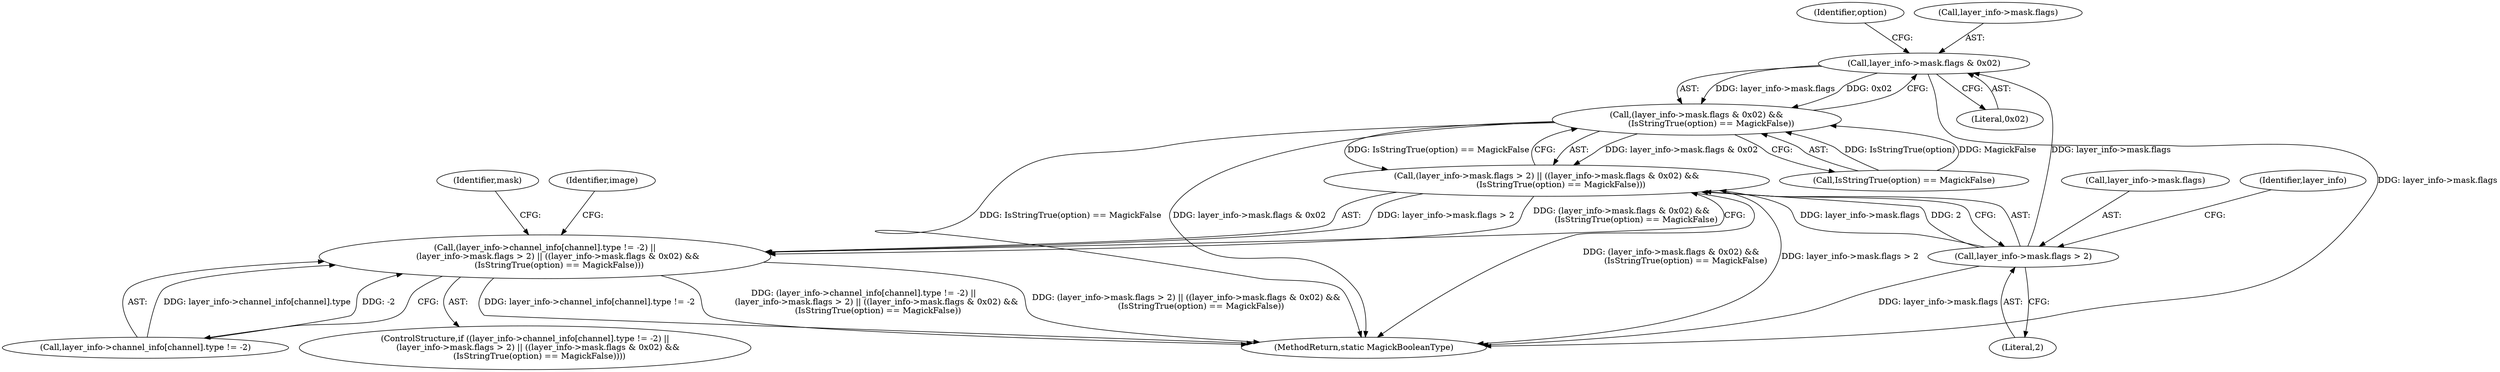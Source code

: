 digraph "0_ImageMagick_7f2dc7a1afc067d0c89f12c82bcdec0445fb1b94@pointer" {
"1000161" [label="(Call,layer_info->mask.flags & 0x02)"];
"1000153" [label="(Call,layer_info->mask.flags > 2)"];
"1000160" [label="(Call,(layer_info->mask.flags & 0x02) &&\n           (IsStringTrue(option) == MagickFalse))"];
"1000152" [label="(Call,(layer_info->mask.flags > 2) || ((layer_info->mask.flags & 0x02) &&\n           (IsStringTrue(option) == MagickFalse)))"];
"1000141" [label="(Call,(layer_info->channel_info[channel].type != -2) ||\n          (layer_info->mask.flags > 2) || ((layer_info->mask.flags & 0x02) &&\n           (IsStringTrue(option) == MagickFalse)))"];
"1000154" [label="(Call,layer_info->mask.flags)"];
"1000168" [label="(Call,IsStringTrue(option) == MagickFalse)"];
"1000141" [label="(Call,(layer_info->channel_info[channel].type != -2) ||\n          (layer_info->mask.flags > 2) || ((layer_info->mask.flags & 0x02) &&\n           (IsStringTrue(option) == MagickFalse)))"];
"1000161" [label="(Call,layer_info->mask.flags & 0x02)"];
"1000142" [label="(Call,layer_info->channel_info[channel].type != -2)"];
"1000188" [label="(Identifier,mask)"];
"1000174" [label="(Identifier,image)"];
"1000153" [label="(Call,layer_info->mask.flags > 2)"];
"1000170" [label="(Identifier,option)"];
"1000160" [label="(Call,(layer_info->mask.flags & 0x02) &&\n           (IsStringTrue(option) == MagickFalse))"];
"1000369" [label="(MethodReturn,static MagickBooleanType)"];
"1000152" [label="(Call,(layer_info->mask.flags > 2) || ((layer_info->mask.flags & 0x02) &&\n           (IsStringTrue(option) == MagickFalse)))"];
"1000167" [label="(Literal,0x02)"];
"1000159" [label="(Literal,2)"];
"1000164" [label="(Identifier,layer_info)"];
"1000140" [label="(ControlStructure,if ((layer_info->channel_info[channel].type != -2) ||\n          (layer_info->mask.flags > 2) || ((layer_info->mask.flags & 0x02) &&\n           (IsStringTrue(option) == MagickFalse))))"];
"1000162" [label="(Call,layer_info->mask.flags)"];
"1000161" -> "1000160"  [label="AST: "];
"1000161" -> "1000167"  [label="CFG: "];
"1000162" -> "1000161"  [label="AST: "];
"1000167" -> "1000161"  [label="AST: "];
"1000170" -> "1000161"  [label="CFG: "];
"1000160" -> "1000161"  [label="CFG: "];
"1000161" -> "1000369"  [label="DDG: layer_info->mask.flags"];
"1000161" -> "1000160"  [label="DDG: layer_info->mask.flags"];
"1000161" -> "1000160"  [label="DDG: 0x02"];
"1000153" -> "1000161"  [label="DDG: layer_info->mask.flags"];
"1000153" -> "1000152"  [label="AST: "];
"1000153" -> "1000159"  [label="CFG: "];
"1000154" -> "1000153"  [label="AST: "];
"1000159" -> "1000153"  [label="AST: "];
"1000164" -> "1000153"  [label="CFG: "];
"1000152" -> "1000153"  [label="CFG: "];
"1000153" -> "1000369"  [label="DDG: layer_info->mask.flags"];
"1000153" -> "1000152"  [label="DDG: layer_info->mask.flags"];
"1000153" -> "1000152"  [label="DDG: 2"];
"1000160" -> "1000152"  [label="AST: "];
"1000160" -> "1000168"  [label="CFG: "];
"1000168" -> "1000160"  [label="AST: "];
"1000152" -> "1000160"  [label="CFG: "];
"1000160" -> "1000369"  [label="DDG: IsStringTrue(option) == MagickFalse"];
"1000160" -> "1000369"  [label="DDG: layer_info->mask.flags & 0x02"];
"1000160" -> "1000152"  [label="DDG: layer_info->mask.flags & 0x02"];
"1000160" -> "1000152"  [label="DDG: IsStringTrue(option) == MagickFalse"];
"1000168" -> "1000160"  [label="DDG: IsStringTrue(option)"];
"1000168" -> "1000160"  [label="DDG: MagickFalse"];
"1000152" -> "1000141"  [label="AST: "];
"1000141" -> "1000152"  [label="CFG: "];
"1000152" -> "1000369"  [label="DDG: (layer_info->mask.flags & 0x02) &&\n           (IsStringTrue(option) == MagickFalse)"];
"1000152" -> "1000369"  [label="DDG: layer_info->mask.flags > 2"];
"1000152" -> "1000141"  [label="DDG: layer_info->mask.flags > 2"];
"1000152" -> "1000141"  [label="DDG: (layer_info->mask.flags & 0x02) &&\n           (IsStringTrue(option) == MagickFalse)"];
"1000141" -> "1000140"  [label="AST: "];
"1000141" -> "1000142"  [label="CFG: "];
"1000142" -> "1000141"  [label="AST: "];
"1000174" -> "1000141"  [label="CFG: "];
"1000188" -> "1000141"  [label="CFG: "];
"1000141" -> "1000369"  [label="DDG: layer_info->channel_info[channel].type != -2"];
"1000141" -> "1000369"  [label="DDG: (layer_info->channel_info[channel].type != -2) ||\n          (layer_info->mask.flags > 2) || ((layer_info->mask.flags & 0x02) &&\n           (IsStringTrue(option) == MagickFalse))"];
"1000141" -> "1000369"  [label="DDG: (layer_info->mask.flags > 2) || ((layer_info->mask.flags & 0x02) &&\n           (IsStringTrue(option) == MagickFalse))"];
"1000142" -> "1000141"  [label="DDG: layer_info->channel_info[channel].type"];
"1000142" -> "1000141"  [label="DDG: -2"];
}
